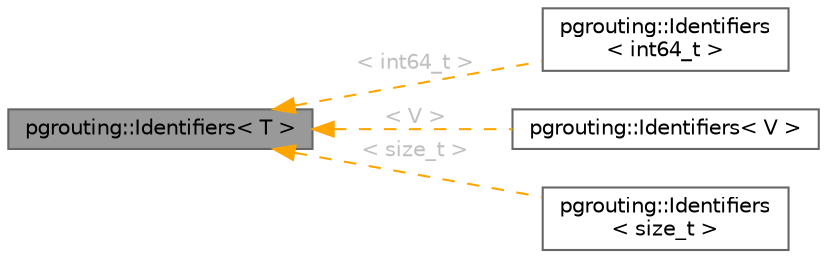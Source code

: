 digraph "pgrouting::Identifiers&lt; T &gt;"
{
 // LATEX_PDF_SIZE
  bgcolor="transparent";
  edge [fontname=Helvetica,fontsize=10,labelfontname=Helvetica,labelfontsize=10];
  node [fontname=Helvetica,fontsize=10,shape=box,height=0.2,width=0.4];
  rankdir="LR";
  Node1 [id="Node000001",label="pgrouting::Identifiers\< T \>",height=0.2,width=0.4,color="gray40", fillcolor="grey60", style="filled", fontcolor="black",tooltip=" "];
  Node1 -> Node2 [id="edge1_Node000001_Node000002",dir="back",color="orange",style="dashed",tooltip=" ",label=" \< int64_t \>",fontcolor="grey" ];
  Node2 [id="Node000002",label="pgrouting::Identifiers\l\< int64_t \>",height=0.2,width=0.4,color="gray40", fillcolor="white", style="filled",URL="$classpgrouting_1_1Identifiers.html",tooltip=" "];
  Node1 -> Node3 [id="edge2_Node000001_Node000003",dir="back",color="orange",style="dashed",tooltip=" ",label=" \< V \>",fontcolor="grey" ];
  Node3 [id="Node000003",label="pgrouting::Identifiers\< V \>",height=0.2,width=0.4,color="gray40", fillcolor="white", style="filled",URL="$classpgrouting_1_1Identifiers.html",tooltip=" "];
  Node1 -> Node4 [id="edge3_Node000001_Node000004",dir="back",color="orange",style="dashed",tooltip=" ",label=" \< size_t \>",fontcolor="grey" ];
  Node4 [id="Node000004",label="pgrouting::Identifiers\l\< size_t \>",height=0.2,width=0.4,color="gray40", fillcolor="white", style="filled",URL="$classpgrouting_1_1Identifiers.html",tooltip=" "];
}
